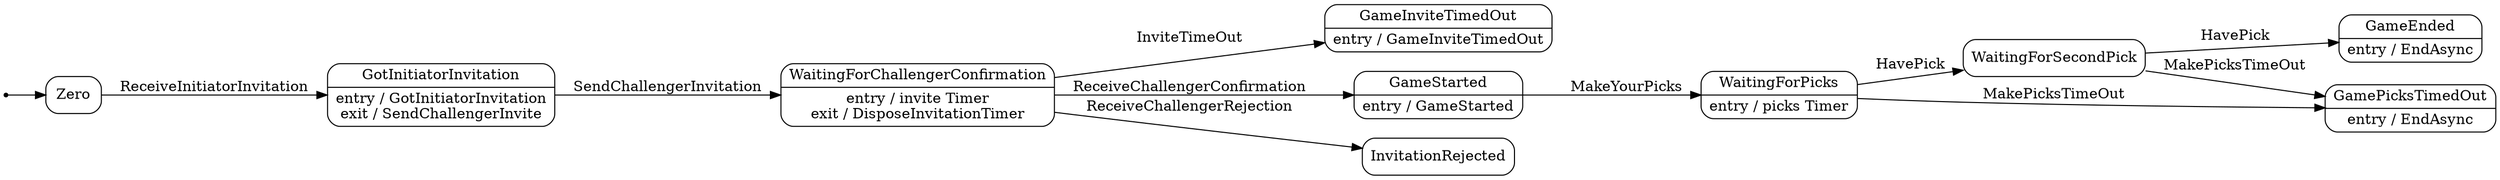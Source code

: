 digraph {
compound=true;
node [shape=Mrecord]
rankdir="LR"
"Zero" [label="Zero"];
"GotInitiatorInvitation" [label="GotInitiatorInvitation|entry / GotInitiatorInvitation\nexit / SendChallengerInvite"];
"WaitingForChallengerConfirmation" [label="WaitingForChallengerConfirmation|entry / invite Timer\nexit / DisposeInvitationTimer"];
"GameInviteTimedOut" [label="GameInviteTimedOut|entry / GameInviteTimedOut"];
"GameStarted" [label="GameStarted|entry / GameStarted"];
"WaitingForPicks" [label="WaitingForPicks|entry / picks Timer"];
"WaitingForSecondPick" [label="WaitingForSecondPick"];
"GameEnded" [label="GameEnded|entry / EndAsync"];
"GamePicksTimedOut" [label="GamePicksTimedOut|entry / EndAsync"];
"InvitationRejected" [label="InvitationRejected"];

"Zero" -> "GotInitiatorInvitation" [style="solid", label="ReceiveInitiatorInvitation"];
"GotInitiatorInvitation" -> "WaitingForChallengerConfirmation" [style="solid", label="SendChallengerInvitation"];
"WaitingForChallengerConfirmation" -> "GameStarted" [style="solid", label="ReceiveChallengerConfirmation"];
"WaitingForChallengerConfirmation" -> "InvitationRejected" [style="solid", label="ReceiveChallengerRejection"];
"WaitingForChallengerConfirmation" -> "GameInviteTimedOut" [style="filled", label="InviteTimeOut"];
"GameStarted" -> "WaitingForPicks" [style="solid", label="MakeYourPicks"];
"WaitingForPicks" -> "WaitingForSecondPick" [style="solid", label="HavePick"];
"WaitingForPicks" -> "GamePicksTimedOut" [style="filled", label="MakePicksTimeOut"];
"WaitingForSecondPick" -> "GameEnded" [style="filled", label="HavePick"];
"WaitingForSecondPick" -> "GamePicksTimedOut" [style="solid", label="MakePicksTimeOut"];
 init [label="", shape=point];
 init -> "Zero"[style = "solid"]
}